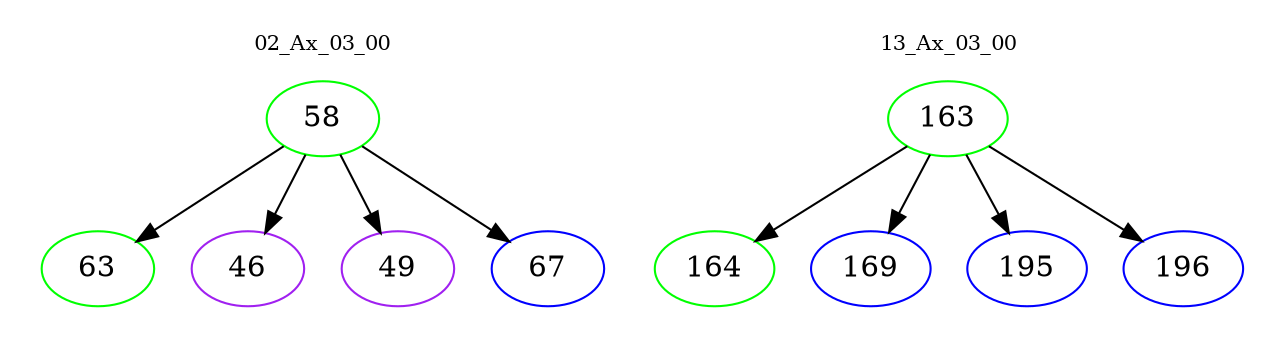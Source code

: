 digraph{
subgraph cluster_0 {
color = white
label = "02_Ax_03_00";
fontsize=10;
T0_58 [label="58", color="green"]
T0_58 -> T0_63 [color="black"]
T0_63 [label="63", color="green"]
T0_58 -> T0_46 [color="black"]
T0_46 [label="46", color="purple"]
T0_58 -> T0_49 [color="black"]
T0_49 [label="49", color="purple"]
T0_58 -> T0_67 [color="black"]
T0_67 [label="67", color="blue"]
}
subgraph cluster_1 {
color = white
label = "13_Ax_03_00";
fontsize=10;
T1_163 [label="163", color="green"]
T1_163 -> T1_164 [color="black"]
T1_164 [label="164", color="green"]
T1_163 -> T1_169 [color="black"]
T1_169 [label="169", color="blue"]
T1_163 -> T1_195 [color="black"]
T1_195 [label="195", color="blue"]
T1_163 -> T1_196 [color="black"]
T1_196 [label="196", color="blue"]
}
}
